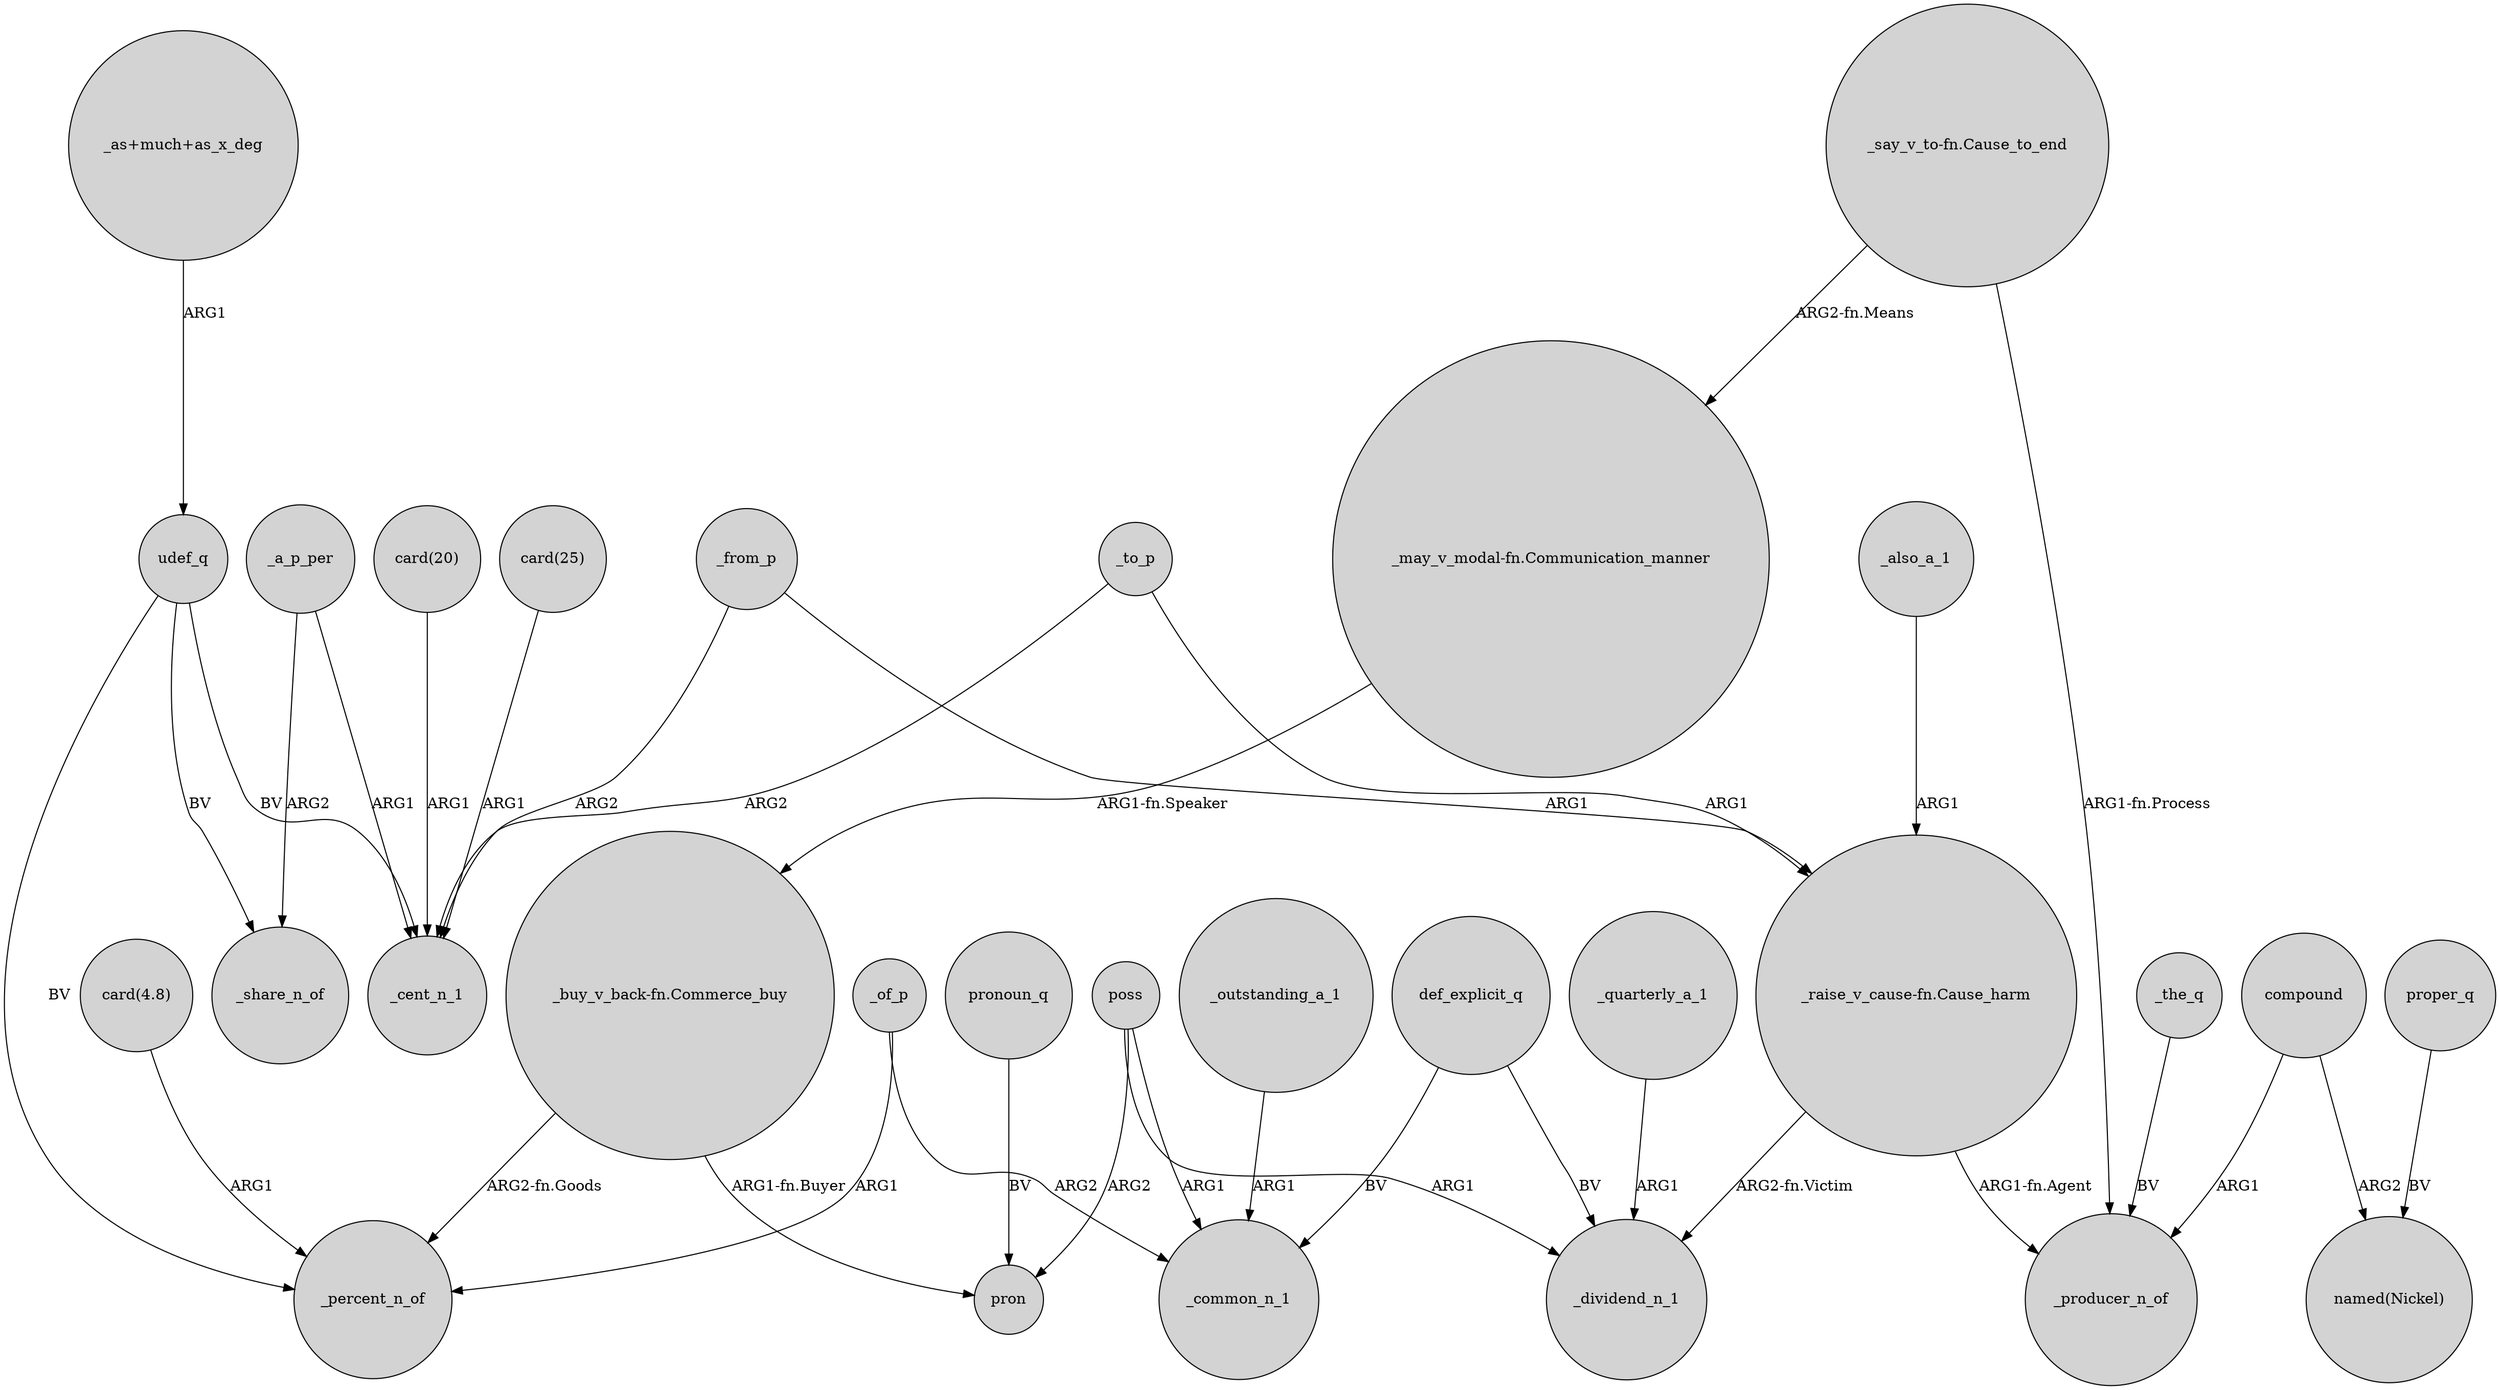 digraph {
	node [shape=circle style=filled]
	"card(20)" -> _cent_n_1 [label=ARG1]
	"_raise_v_cause-fn.Cause_harm" -> _dividend_n_1 [label="ARG2-fn.Victim"]
	"card(4.8)" -> _percent_n_of [label=ARG1]
	def_explicit_q -> _common_n_1 [label=BV]
	"_buy_v_back-fn.Commerce_buy" -> pron [label="ARG1-fn.Buyer"]
	_a_p_per -> _cent_n_1 [label=ARG1]
	poss -> _dividend_n_1 [label=ARG1]
	_from_p -> _cent_n_1 [label=ARG2]
	def_explicit_q -> _dividend_n_1 [label=BV]
	proper_q -> "named(Nickel)" [label=BV]
	"_buy_v_back-fn.Commerce_buy" -> _percent_n_of [label="ARG2-fn.Goods"]
	_of_p -> _percent_n_of [label=ARG1]
	_also_a_1 -> "_raise_v_cause-fn.Cause_harm" [label=ARG1]
	udef_q -> _cent_n_1 [label=BV]
	"_raise_v_cause-fn.Cause_harm" -> _producer_n_of [label="ARG1-fn.Agent"]
	pronoun_q -> pron [label=BV]
	poss -> pron [label=ARG2]
	"_may_v_modal-fn.Communication_manner" -> "_buy_v_back-fn.Commerce_buy" [label="ARG1-fn.Speaker"]
	_a_p_per -> _share_n_of [label=ARG2]
	_the_q -> _producer_n_of [label=BV]
	udef_q -> _percent_n_of [label=BV]
	_outstanding_a_1 -> _common_n_1 [label=ARG1]
	"_say_v_to-fn.Cause_to_end" -> _producer_n_of [label="ARG1-fn.Process"]
	udef_q -> _share_n_of [label=BV]
	compound -> "named(Nickel)" [label=ARG2]
	_quarterly_a_1 -> _dividend_n_1 [label=ARG1]
	_of_p -> _common_n_1 [label=ARG2]
	"_say_v_to-fn.Cause_to_end" -> "_may_v_modal-fn.Communication_manner" [label="ARG2-fn.Means"]
	_from_p -> "_raise_v_cause-fn.Cause_harm" [label=ARG1]
	_to_p -> _cent_n_1 [label=ARG2]
	"_as+much+as_x_deg" -> udef_q [label=ARG1]
	"card(25)" -> _cent_n_1 [label=ARG1]
	_to_p -> "_raise_v_cause-fn.Cause_harm" [label=ARG1]
	poss -> _common_n_1 [label=ARG1]
	compound -> _producer_n_of [label=ARG1]
}
